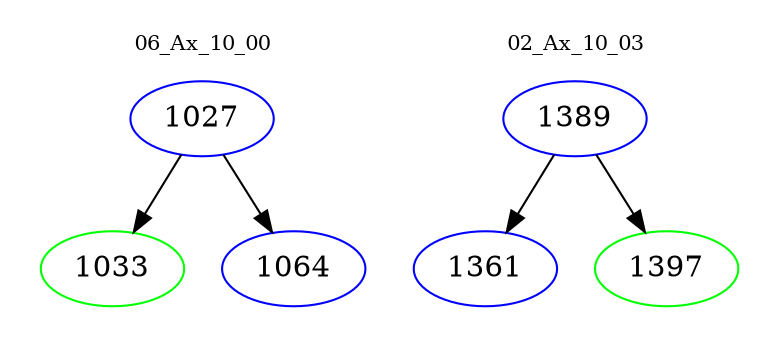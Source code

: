 digraph{
subgraph cluster_0 {
color = white
label = "06_Ax_10_00";
fontsize=10;
T0_1027 [label="1027", color="blue"]
T0_1027 -> T0_1033 [color="black"]
T0_1033 [label="1033", color="green"]
T0_1027 -> T0_1064 [color="black"]
T0_1064 [label="1064", color="blue"]
}
subgraph cluster_1 {
color = white
label = "02_Ax_10_03";
fontsize=10;
T1_1389 [label="1389", color="blue"]
T1_1389 -> T1_1361 [color="black"]
T1_1361 [label="1361", color="blue"]
T1_1389 -> T1_1397 [color="black"]
T1_1397 [label="1397", color="green"]
}
}
